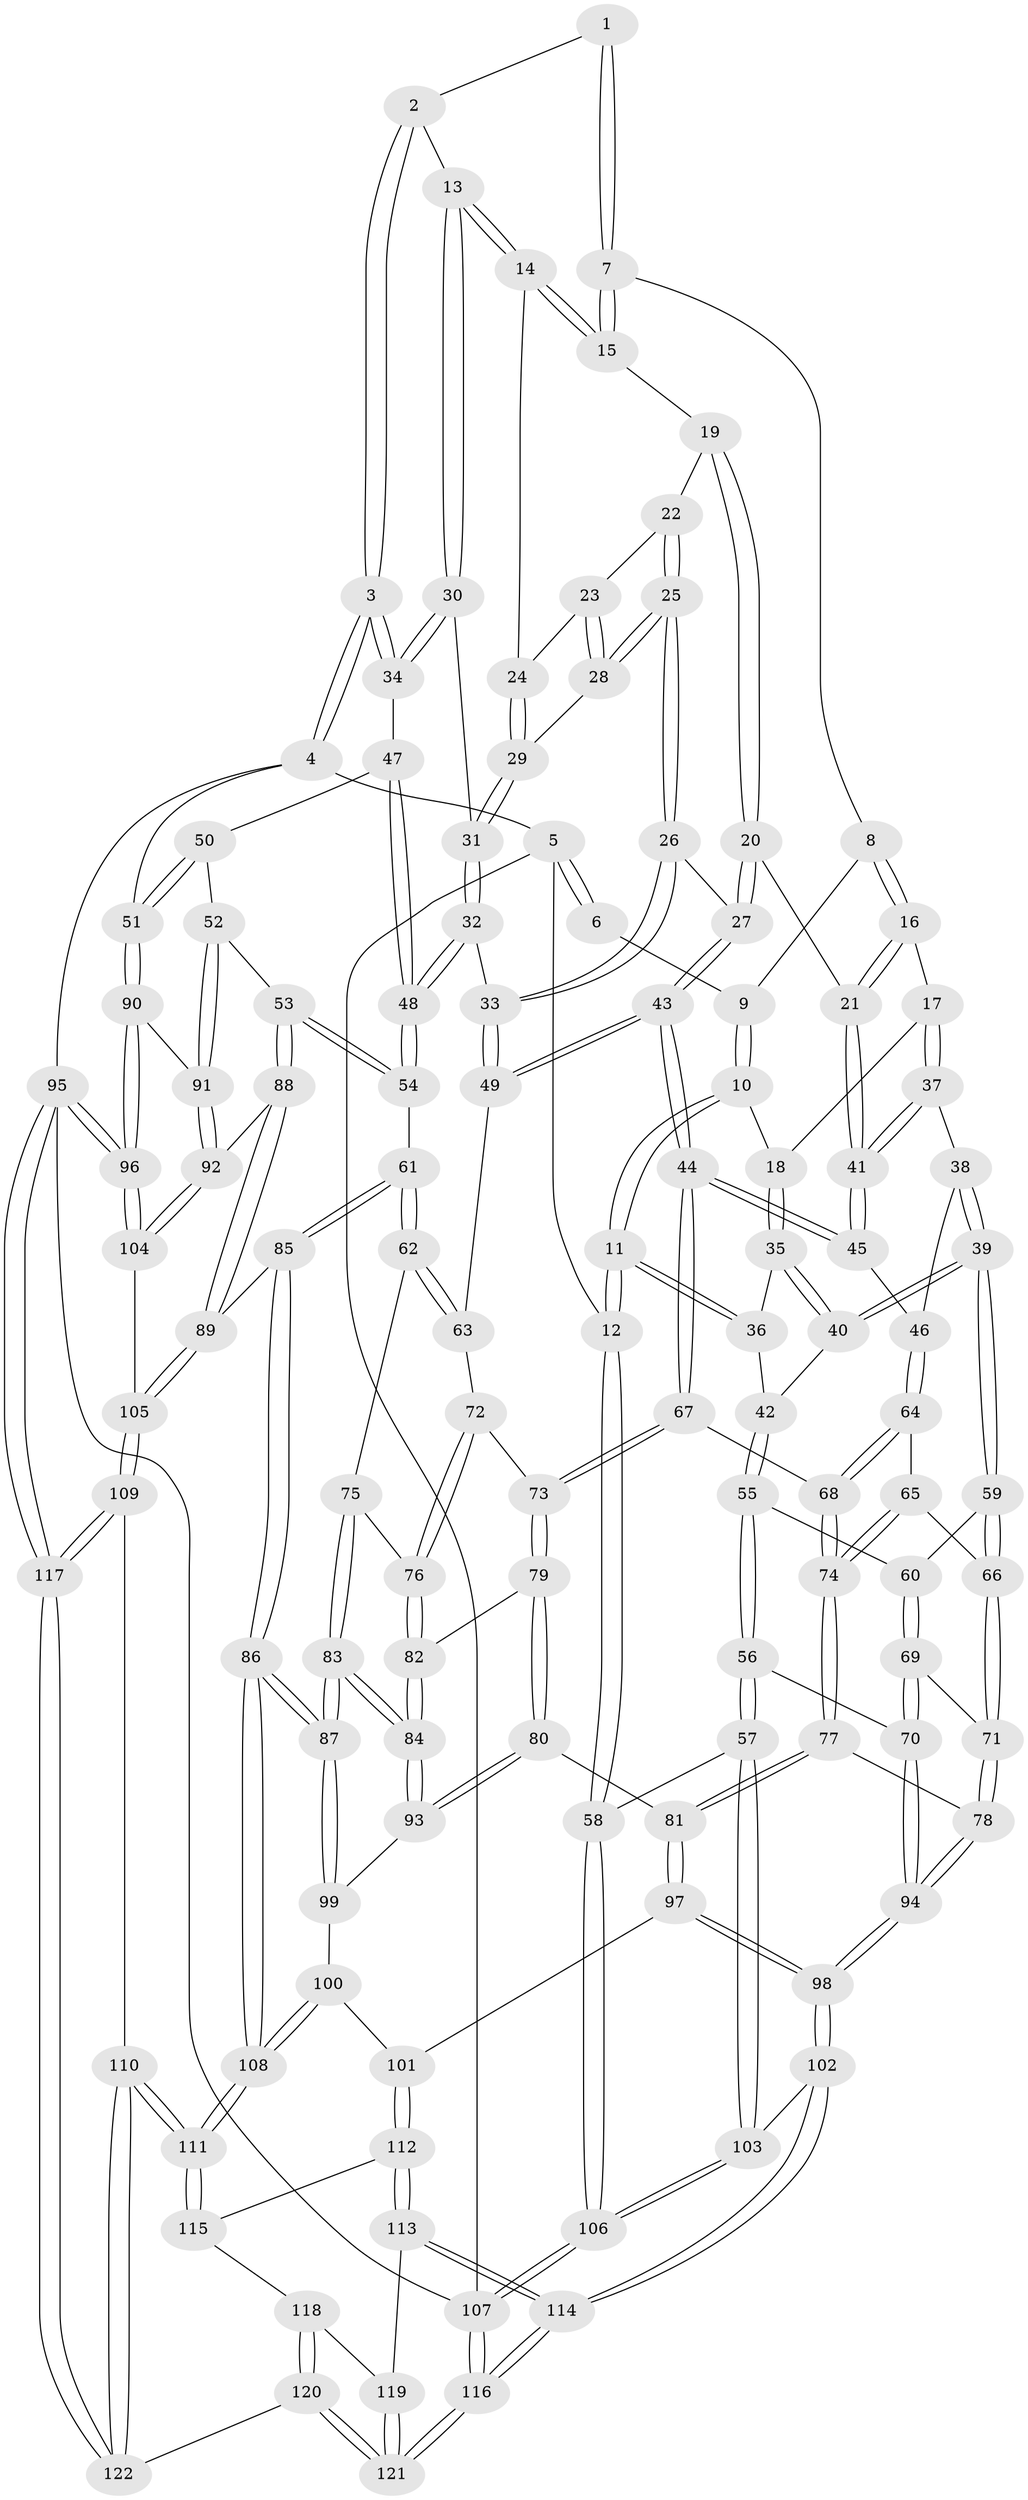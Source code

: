// coarse degree distribution, {4: 0.39473684210526316, 7: 0.02631578947368421, 3: 0.39473684210526316, 5: 0.10526315789473684, 6: 0.05263157894736842, 2: 0.02631578947368421}
// Generated by graph-tools (version 1.1) at 2025/54/03/04/25 22:54:49]
// undirected, 122 vertices, 302 edges
graph export_dot {
  node [color=gray90,style=filled];
  1 [pos="+0.5971790920203135+0"];
  2 [pos="+0.8720269267856806+0"];
  3 [pos="+1+0"];
  4 [pos="+1+0"];
  5 [pos="+0+0"];
  6 [pos="+0.22111842645923216+0"];
  7 [pos="+0.5039020043661013+0.052188735716003354"];
  8 [pos="+0.42075545875516396+0.08854244172502951"];
  9 [pos="+0.2353795320196593+0.012987275344440606"];
  10 [pos="+0.18435057756151593+0.11846403575386365"];
  11 [pos="+0+0.08336918905679293"];
  12 [pos="+0+0.05325753653546068"];
  13 [pos="+0.7698106586445187+0.1731329109372163"];
  14 [pos="+0.7185771852550029+0.1766392131332692"];
  15 [pos="+0.5112792115729199+0.0713869361068866"];
  16 [pos="+0.3199895499745684+0.21191249431058223"];
  17 [pos="+0.2920872697774325+0.22016273369401473"];
  18 [pos="+0.23861917089569076+0.21083945898615766"];
  19 [pos="+0.5153474942938212+0.09102895922213032"];
  20 [pos="+0.45794763442122294+0.2861398565878073"];
  21 [pos="+0.44190528077462077+0.2823612886305144"];
  22 [pos="+0.5544443775119497+0.15552162838555844"];
  23 [pos="+0.6261041746999538+0.18961808631121593"];
  24 [pos="+0.6808071771889063+0.19100495447108481"];
  25 [pos="+0.5712687686208049+0.2483093749626137"];
  26 [pos="+0.5311031900980615+0.31238407281551234"];
  27 [pos="+0.49482184649862887+0.32409474425705065"];
  28 [pos="+0.6159659620254333+0.24880732913062784"];
  29 [pos="+0.6308405857369785+0.25424781317780426"];
  30 [pos="+0.7767199825165113+0.195194856610984"];
  31 [pos="+0.674211550285783+0.3152347361179881"];
  32 [pos="+0.666648143285457+0.35140228820773545"];
  33 [pos="+0.6515350103469356+0.35582436053195193"];
  34 [pos="+0.8733941221792427+0.2974403129944293"];
  35 [pos="+0.21792579640775042+0.23671148798060979"];
  36 [pos="+0.06787736276900264+0.2761294084836514"];
  37 [pos="+0.3108808957666617+0.30218921627628015"];
  38 [pos="+0.2842722287090934+0.3531500374760353"];
  39 [pos="+0.20208158317617034+0.39932099964120793"];
  40 [pos="+0.21292727739902303+0.2590879738379074"];
  41 [pos="+0.3539599862211007+0.3587213038003194"];
  42 [pos="+0.09246812001749762+0.3625196922087403"];
  43 [pos="+0.4771452761554859+0.41193698290810604"];
  44 [pos="+0.46413897191657216+0.43058639860289294"];
  45 [pos="+0.35982710396767537+0.4013874413303348"];
  46 [pos="+0.3309921369818552+0.41776924666407333"];
  47 [pos="+0.8736308684568893+0.2982077190822904"];
  48 [pos="+0.7574627505211174+0.41692469655942765"];
  49 [pos="+0.6027595189065434+0.4283191037507594"];
  50 [pos="+0.8872601059998534+0.307257871808322"];
  51 [pos="+1+0.4273753696331447"];
  52 [pos="+0.8844649223422137+0.5154483383688461"];
  53 [pos="+0.776717503449528+0.5044809063791352"];
  54 [pos="+0.7621927089483519+0.48825978088216004"];
  55 [pos="+0.09509215529096238+0.3984238272597087"];
  56 [pos="+0+0.5310992618827278"];
  57 [pos="+0+0.5390523848379173"];
  58 [pos="+0+0.5383779324674547"];
  59 [pos="+0.20091203411514852+0.4026318391618377"];
  60 [pos="+0.19799429505872568+0.40322442618076687"];
  61 [pos="+0.6508141252938252+0.5152186122670354"];
  62 [pos="+0.6422426069936905+0.5143216123615838"];
  63 [pos="+0.6095855286307424+0.45482793341851707"];
  64 [pos="+0.31154727797342124+0.4356778732416842"];
  65 [pos="+0.3026851526678923+0.4422699392214673"];
  66 [pos="+0.2429445002607821+0.44165205875093294"];
  67 [pos="+0.46474302556459934+0.4672532857811297"];
  68 [pos="+0.4051135643698872+0.5013502801380795"];
  69 [pos="+0.12415305013362089+0.5668739213114297"];
  70 [pos="+0.07170654761342264+0.5754488443386517"];
  71 [pos="+0.2206331538299373+0.5724195619990895"];
  72 [pos="+0.5410696995126112+0.48588630862983095"];
  73 [pos="+0.4752501665139289+0.48459620972793266"];
  74 [pos="+0.3433709922993808+0.5480211930055638"];
  75 [pos="+0.6396553094655348+0.5159559626288388"];
  76 [pos="+0.624697770270329+0.5218839453048567"];
  77 [pos="+0.3200229138819675+0.6148562994480673"];
  78 [pos="+0.26390464972412725+0.605465392836299"];
  79 [pos="+0.49385370325494227+0.5482114498957419"];
  80 [pos="+0.4187410626005485+0.6377589383707531"];
  81 [pos="+0.3292675279861339+0.6247732663116102"];
  82 [pos="+0.5461548553041837+0.5743265772419909"];
  83 [pos="+0.6029777771521119+0.7015940019216389"];
  84 [pos="+0.5894977719108838+0.6893038626835272"];
  85 [pos="+0.6923774544351712+0.7369934146995399"];
  86 [pos="+0.6512743253385116+0.7561465592810539"];
  87 [pos="+0.6454118507668151+0.7505658362048886"];
  88 [pos="+0.7548360574884241+0.69271394936589"];
  89 [pos="+0.6976014250435854+0.7355333978312987"];
  90 [pos="+1+0.49650534291848547"];
  91 [pos="+0.9393542598593618+0.5359586005988954"];
  92 [pos="+0.8621788106485709+0.6932857446264601"];
  93 [pos="+0.4409262609340737+0.6643894215196942"];
  94 [pos="+0.15712617561303546+0.7559829203261844"];
  95 [pos="+1+1"];
  96 [pos="+1+0.7968196891885958"];
  97 [pos="+0.3161343189050112+0.7665848537771975"];
  98 [pos="+0.15599821033932715+0.8087929945604571"];
  99 [pos="+0.4392786854232279+0.7326235288040316"];
  100 [pos="+0.4147841493524848+0.8019352504823531"];
  101 [pos="+0.3763014417809463+0.8131502629788246"];
  102 [pos="+0.1478967135091614+0.8208945588902425"];
  103 [pos="+0.1444316031078975+0.8205625521615263"];
  104 [pos="+0.9934665534338135+0.7921584956558981"];
  105 [pos="+0.8646884023107925+0.8796160394651357"];
  106 [pos="+0+0.8750599228303043"];
  107 [pos="+0+1"];
  108 [pos="+0.6046765076163374+0.8667860977530921"];
  109 [pos="+0.8579749048123965+0.8985926491845829"];
  110 [pos="+0.6371988409661056+1"];
  111 [pos="+0.6049279619355509+0.8737202842571856"];
  112 [pos="+0.3644578624872087+0.8676317640166976"];
  113 [pos="+0.2362201589304923+0.9543785289460341"];
  114 [pos="+0.19191124454344013+0.9736026760050572"];
  115 [pos="+0.4058776412563395+0.9293686660645207"];
  116 [pos="+0.11947873620601784+1"];
  117 [pos="+1+1"];
  118 [pos="+0.4047050992774558+0.9479698422080369"];
  119 [pos="+0.374154131558735+0.9671187406542369"];
  120 [pos="+0.5839482415328804+1"];
  121 [pos="+0.27742986189131585+1"];
  122 [pos="+0.6176812201061588+1"];
  1 -- 2;
  1 -- 7;
  1 -- 7;
  2 -- 3;
  2 -- 3;
  2 -- 13;
  3 -- 4;
  3 -- 4;
  3 -- 34;
  3 -- 34;
  4 -- 5;
  4 -- 51;
  4 -- 95;
  5 -- 6;
  5 -- 6;
  5 -- 12;
  5 -- 107;
  6 -- 9;
  7 -- 8;
  7 -- 15;
  7 -- 15;
  8 -- 9;
  8 -- 16;
  8 -- 16;
  9 -- 10;
  9 -- 10;
  10 -- 11;
  10 -- 11;
  10 -- 18;
  11 -- 12;
  11 -- 12;
  11 -- 36;
  11 -- 36;
  12 -- 58;
  12 -- 58;
  13 -- 14;
  13 -- 14;
  13 -- 30;
  13 -- 30;
  14 -- 15;
  14 -- 15;
  14 -- 24;
  15 -- 19;
  16 -- 17;
  16 -- 21;
  16 -- 21;
  17 -- 18;
  17 -- 37;
  17 -- 37;
  18 -- 35;
  18 -- 35;
  19 -- 20;
  19 -- 20;
  19 -- 22;
  20 -- 21;
  20 -- 27;
  20 -- 27;
  21 -- 41;
  21 -- 41;
  22 -- 23;
  22 -- 25;
  22 -- 25;
  23 -- 24;
  23 -- 28;
  23 -- 28;
  24 -- 29;
  24 -- 29;
  25 -- 26;
  25 -- 26;
  25 -- 28;
  25 -- 28;
  26 -- 27;
  26 -- 33;
  26 -- 33;
  27 -- 43;
  27 -- 43;
  28 -- 29;
  29 -- 31;
  29 -- 31;
  30 -- 31;
  30 -- 34;
  30 -- 34;
  31 -- 32;
  31 -- 32;
  32 -- 33;
  32 -- 48;
  32 -- 48;
  33 -- 49;
  33 -- 49;
  34 -- 47;
  35 -- 36;
  35 -- 40;
  35 -- 40;
  36 -- 42;
  37 -- 38;
  37 -- 41;
  37 -- 41;
  38 -- 39;
  38 -- 39;
  38 -- 46;
  39 -- 40;
  39 -- 40;
  39 -- 59;
  39 -- 59;
  40 -- 42;
  41 -- 45;
  41 -- 45;
  42 -- 55;
  42 -- 55;
  43 -- 44;
  43 -- 44;
  43 -- 49;
  43 -- 49;
  44 -- 45;
  44 -- 45;
  44 -- 67;
  44 -- 67;
  45 -- 46;
  46 -- 64;
  46 -- 64;
  47 -- 48;
  47 -- 48;
  47 -- 50;
  48 -- 54;
  48 -- 54;
  49 -- 63;
  50 -- 51;
  50 -- 51;
  50 -- 52;
  51 -- 90;
  51 -- 90;
  52 -- 53;
  52 -- 91;
  52 -- 91;
  53 -- 54;
  53 -- 54;
  53 -- 88;
  53 -- 88;
  54 -- 61;
  55 -- 56;
  55 -- 56;
  55 -- 60;
  56 -- 57;
  56 -- 57;
  56 -- 70;
  57 -- 58;
  57 -- 103;
  57 -- 103;
  58 -- 106;
  58 -- 106;
  59 -- 60;
  59 -- 66;
  59 -- 66;
  60 -- 69;
  60 -- 69;
  61 -- 62;
  61 -- 62;
  61 -- 85;
  61 -- 85;
  62 -- 63;
  62 -- 63;
  62 -- 75;
  63 -- 72;
  64 -- 65;
  64 -- 68;
  64 -- 68;
  65 -- 66;
  65 -- 74;
  65 -- 74;
  66 -- 71;
  66 -- 71;
  67 -- 68;
  67 -- 73;
  67 -- 73;
  68 -- 74;
  68 -- 74;
  69 -- 70;
  69 -- 70;
  69 -- 71;
  70 -- 94;
  70 -- 94;
  71 -- 78;
  71 -- 78;
  72 -- 73;
  72 -- 76;
  72 -- 76;
  73 -- 79;
  73 -- 79;
  74 -- 77;
  74 -- 77;
  75 -- 76;
  75 -- 83;
  75 -- 83;
  76 -- 82;
  76 -- 82;
  77 -- 78;
  77 -- 81;
  77 -- 81;
  78 -- 94;
  78 -- 94;
  79 -- 80;
  79 -- 80;
  79 -- 82;
  80 -- 81;
  80 -- 93;
  80 -- 93;
  81 -- 97;
  81 -- 97;
  82 -- 84;
  82 -- 84;
  83 -- 84;
  83 -- 84;
  83 -- 87;
  83 -- 87;
  84 -- 93;
  84 -- 93;
  85 -- 86;
  85 -- 86;
  85 -- 89;
  86 -- 87;
  86 -- 87;
  86 -- 108;
  86 -- 108;
  87 -- 99;
  87 -- 99;
  88 -- 89;
  88 -- 89;
  88 -- 92;
  89 -- 105;
  89 -- 105;
  90 -- 91;
  90 -- 96;
  90 -- 96;
  91 -- 92;
  91 -- 92;
  92 -- 104;
  92 -- 104;
  93 -- 99;
  94 -- 98;
  94 -- 98;
  95 -- 96;
  95 -- 96;
  95 -- 117;
  95 -- 117;
  95 -- 107;
  96 -- 104;
  96 -- 104;
  97 -- 98;
  97 -- 98;
  97 -- 101;
  98 -- 102;
  98 -- 102;
  99 -- 100;
  100 -- 101;
  100 -- 108;
  100 -- 108;
  101 -- 112;
  101 -- 112;
  102 -- 103;
  102 -- 114;
  102 -- 114;
  103 -- 106;
  103 -- 106;
  104 -- 105;
  105 -- 109;
  105 -- 109;
  106 -- 107;
  106 -- 107;
  107 -- 116;
  107 -- 116;
  108 -- 111;
  108 -- 111;
  109 -- 110;
  109 -- 117;
  109 -- 117;
  110 -- 111;
  110 -- 111;
  110 -- 122;
  110 -- 122;
  111 -- 115;
  111 -- 115;
  112 -- 113;
  112 -- 113;
  112 -- 115;
  113 -- 114;
  113 -- 114;
  113 -- 119;
  114 -- 116;
  114 -- 116;
  115 -- 118;
  116 -- 121;
  116 -- 121;
  117 -- 122;
  117 -- 122;
  118 -- 119;
  118 -- 120;
  118 -- 120;
  119 -- 121;
  119 -- 121;
  120 -- 121;
  120 -- 121;
  120 -- 122;
}
